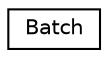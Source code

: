 digraph "Graphical Class Hierarchy"
{
  edge [fontname="Helvetica",fontsize="10",labelfontname="Helvetica",labelfontsize="10"];
  node [fontname="Helvetica",fontsize="10",shape=record];
  rankdir="LR";
  Node1 [label="Batch",height=0.2,width=0.4,color="black", fillcolor="white", style="filled",URL="$classBatch.html",tooltip="Normalize the previous layer. The layer output is y = (x - mu) / sqrt(sigma) * gamma + beta..."];
}
